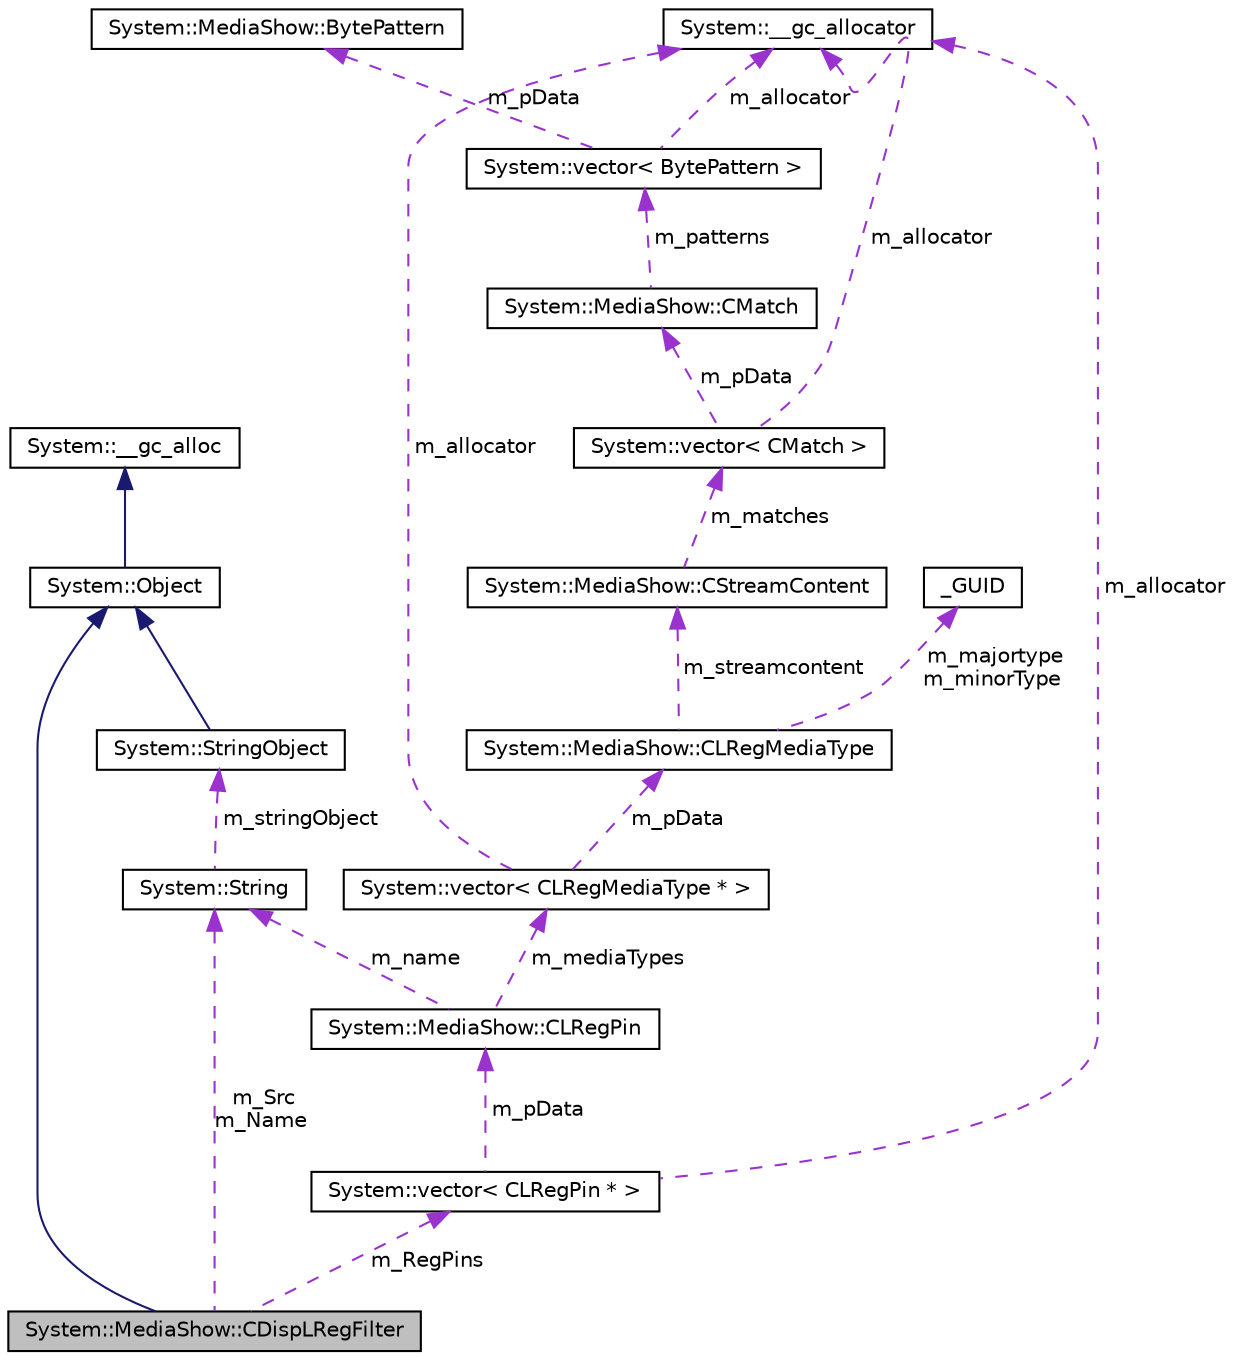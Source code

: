 digraph G
{
  edge [fontname="Helvetica",fontsize="10",labelfontname="Helvetica",labelfontsize="10"];
  node [fontname="Helvetica",fontsize="10",shape=record];
  Node1 [label="System::MediaShow::CDispLRegFilter",height=0.2,width=0.4,color="black", fillcolor="grey75", style="filled" fontcolor="black"];
  Node2 -> Node1 [dir="back",color="midnightblue",fontsize="10",style="solid",fontname="Helvetica"];
  Node2 [label="System::Object",height=0.2,width=0.4,color="black", fillcolor="white", style="filled",URL="$class_system_1_1_object.html"];
  Node3 -> Node2 [dir="back",color="midnightblue",fontsize="10",style="solid",fontname="Helvetica"];
  Node3 [label="System::__gc_alloc",height=0.2,width=0.4,color="black", fillcolor="white", style="filled",URL="$class_system_1_1____gc__alloc.html"];
  Node4 -> Node1 [dir="back",color="darkorchid3",fontsize="10",style="dashed",label=" m_RegPins" ,fontname="Helvetica"];
  Node4 [label="System::vector\< CLRegPin * \>",height=0.2,width=0.4,color="black", fillcolor="white", style="filled",URL="$class_system_1_1vector.html"];
  Node5 -> Node4 [dir="back",color="darkorchid3",fontsize="10",style="dashed",label=" m_allocator" ,fontname="Helvetica"];
  Node5 [label="System::__gc_allocator",height=0.2,width=0.4,color="black", fillcolor="white", style="filled",URL="$class_system_1_1____gc__allocator.html"];
  Node6 -> Node4 [dir="back",color="darkorchid3",fontsize="10",style="dashed",label=" m_pData" ,fontname="Helvetica"];
  Node6 [label="System::MediaShow::CLRegPin",height=0.2,width=0.4,color="black", fillcolor="white", style="filled",URL="$class_system_1_1_media_show_1_1_c_l_reg_pin.html"];
  Node7 -> Node6 [dir="back",color="darkorchid3",fontsize="10",style="dashed",label=" m_name" ,fontname="Helvetica"];
  Node7 [label="System::String",height=0.2,width=0.4,color="black", fillcolor="white", style="filled",URL="$class_system_1_1_string.html"];
  Node8 -> Node7 [dir="back",color="darkorchid3",fontsize="10",style="dashed",label=" m_stringObject" ,fontname="Helvetica"];
  Node8 [label="System::StringObject",height=0.2,width=0.4,color="black", fillcolor="white", style="filled",URL="$class_system_1_1_string_object.html"];
  Node2 -> Node8 [dir="back",color="midnightblue",fontsize="10",style="solid",fontname="Helvetica"];
  Node9 -> Node6 [dir="back",color="darkorchid3",fontsize="10",style="dashed",label=" m_mediaTypes" ,fontname="Helvetica"];
  Node9 [label="System::vector\< CLRegMediaType * \>",height=0.2,width=0.4,color="black", fillcolor="white", style="filled",URL="$class_system_1_1vector.html"];
  Node10 -> Node9 [dir="back",color="darkorchid3",fontsize="10",style="dashed",label=" m_pData" ,fontname="Helvetica"];
  Node10 [label="System::MediaShow::CLRegMediaType",height=0.2,width=0.4,color="black", fillcolor="white", style="filled",URL="$class_system_1_1_media_show_1_1_c_l_reg_media_type.html"];
  Node11 -> Node10 [dir="back",color="darkorchid3",fontsize="10",style="dashed",label=" m_majortype\nm_minorType" ,fontname="Helvetica"];
  Node11 [label="_GUID",height=0.2,width=0.4,color="black", fillcolor="white", style="filled",URL="$struct___g_u_i_d.html"];
  Node12 -> Node10 [dir="back",color="darkorchid3",fontsize="10",style="dashed",label=" m_streamcontent" ,fontname="Helvetica"];
  Node12 [label="System::MediaShow::CStreamContent",height=0.2,width=0.4,color="black", fillcolor="white", style="filled",URL="$class_system_1_1_media_show_1_1_c_stream_content.html"];
  Node13 -> Node12 [dir="back",color="darkorchid3",fontsize="10",style="dashed",label=" m_matches" ,fontname="Helvetica"];
  Node13 [label="System::vector\< CMatch \>",height=0.2,width=0.4,color="black", fillcolor="white", style="filled",URL="$class_system_1_1vector.html"];
  Node5 -> Node13 [dir="back",color="darkorchid3",fontsize="10",style="dashed",label=" m_allocator" ,fontname="Helvetica"];
  Node14 -> Node13 [dir="back",color="darkorchid3",fontsize="10",style="dashed",label=" m_pData" ,fontname="Helvetica"];
  Node14 [label="System::MediaShow::CMatch",height=0.2,width=0.4,color="black", fillcolor="white", style="filled",URL="$class_system_1_1_media_show_1_1_c_match.html"];
  Node15 -> Node14 [dir="back",color="darkorchid3",fontsize="10",style="dashed",label=" m_patterns" ,fontname="Helvetica"];
  Node15 [label="System::vector\< BytePattern \>",height=0.2,width=0.4,color="black", fillcolor="white", style="filled",URL="$class_system_1_1vector.html"];
  Node5 -> Node15 [dir="back",color="darkorchid3",fontsize="10",style="dashed",label=" m_allocator" ,fontname="Helvetica"];
  Node16 -> Node15 [dir="back",color="darkorchid3",fontsize="10",style="dashed",label=" m_pData" ,fontname="Helvetica"];
  Node16 [label="System::MediaShow::BytePattern",height=0.2,width=0.4,color="black", fillcolor="white", style="filled",URL="$class_system_1_1_media_show_1_1_byte_pattern.html"];
  Node5 -> Node9 [dir="back",color="darkorchid3",fontsize="10",style="dashed",label=" m_allocator" ,fontname="Helvetica"];
  Node7 -> Node1 [dir="back",color="darkorchid3",fontsize="10",style="dashed",label=" m_Src\nm_Name" ,fontname="Helvetica"];
}
